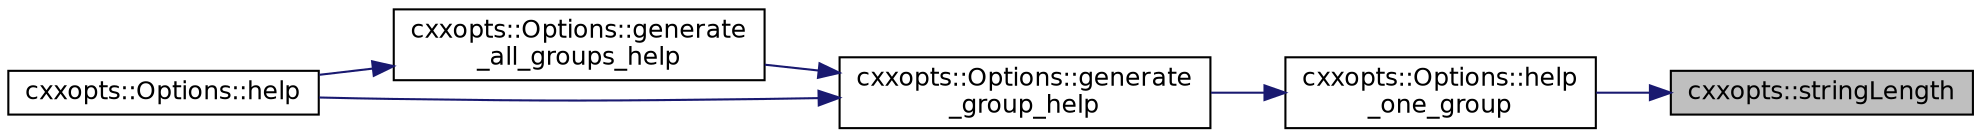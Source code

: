 digraph "cxxopts::stringLength"
{
 // INTERACTIVE_SVG=YES
 // LATEX_PDF_SIZE
  edge [fontname="Helvetica",fontsize="12",labelfontname="Helvetica",labelfontsize="12"];
  node [fontname="Helvetica",fontsize="12",shape=record];
  rankdir="RL";
  Node1 [label="cxxopts::stringLength",height=0.2,width=0.4,color="black", fillcolor="grey75", style="filled", fontcolor="black",tooltip=" "];
  Node1 -> Node2 [dir="back",color="midnightblue",fontsize="12",style="solid"];
  Node2 [label="cxxopts::Options::help\l_one_group",height=0.2,width=0.4,color="black", fillcolor="white", style="filled",URL="$a01050.html#a7a9611069d511f815c71a1f4aca302eb",tooltip=" "];
  Node2 -> Node3 [dir="back",color="midnightblue",fontsize="12",style="solid"];
  Node3 [label="cxxopts::Options::generate\l_group_help",height=0.2,width=0.4,color="black", fillcolor="white", style="filled",URL="$a01050.html#ab09329dad31b464891556a4cd2659d04",tooltip=" "];
  Node3 -> Node4 [dir="back",color="midnightblue",fontsize="12",style="solid"];
  Node4 [label="cxxopts::Options::generate\l_all_groups_help",height=0.2,width=0.4,color="black", fillcolor="white", style="filled",URL="$a01050.html#adc15c2e713a3c026c7a25e83612ec247",tooltip=" "];
  Node4 -> Node5 [dir="back",color="midnightblue",fontsize="12",style="solid"];
  Node5 [label="cxxopts::Options::help",height=0.2,width=0.4,color="black", fillcolor="white", style="filled",URL="$a01050.html#a7392b09071f42ed45dea85738af965b4",tooltip=" "];
  Node3 -> Node5 [dir="back",color="midnightblue",fontsize="12",style="solid"];
}
